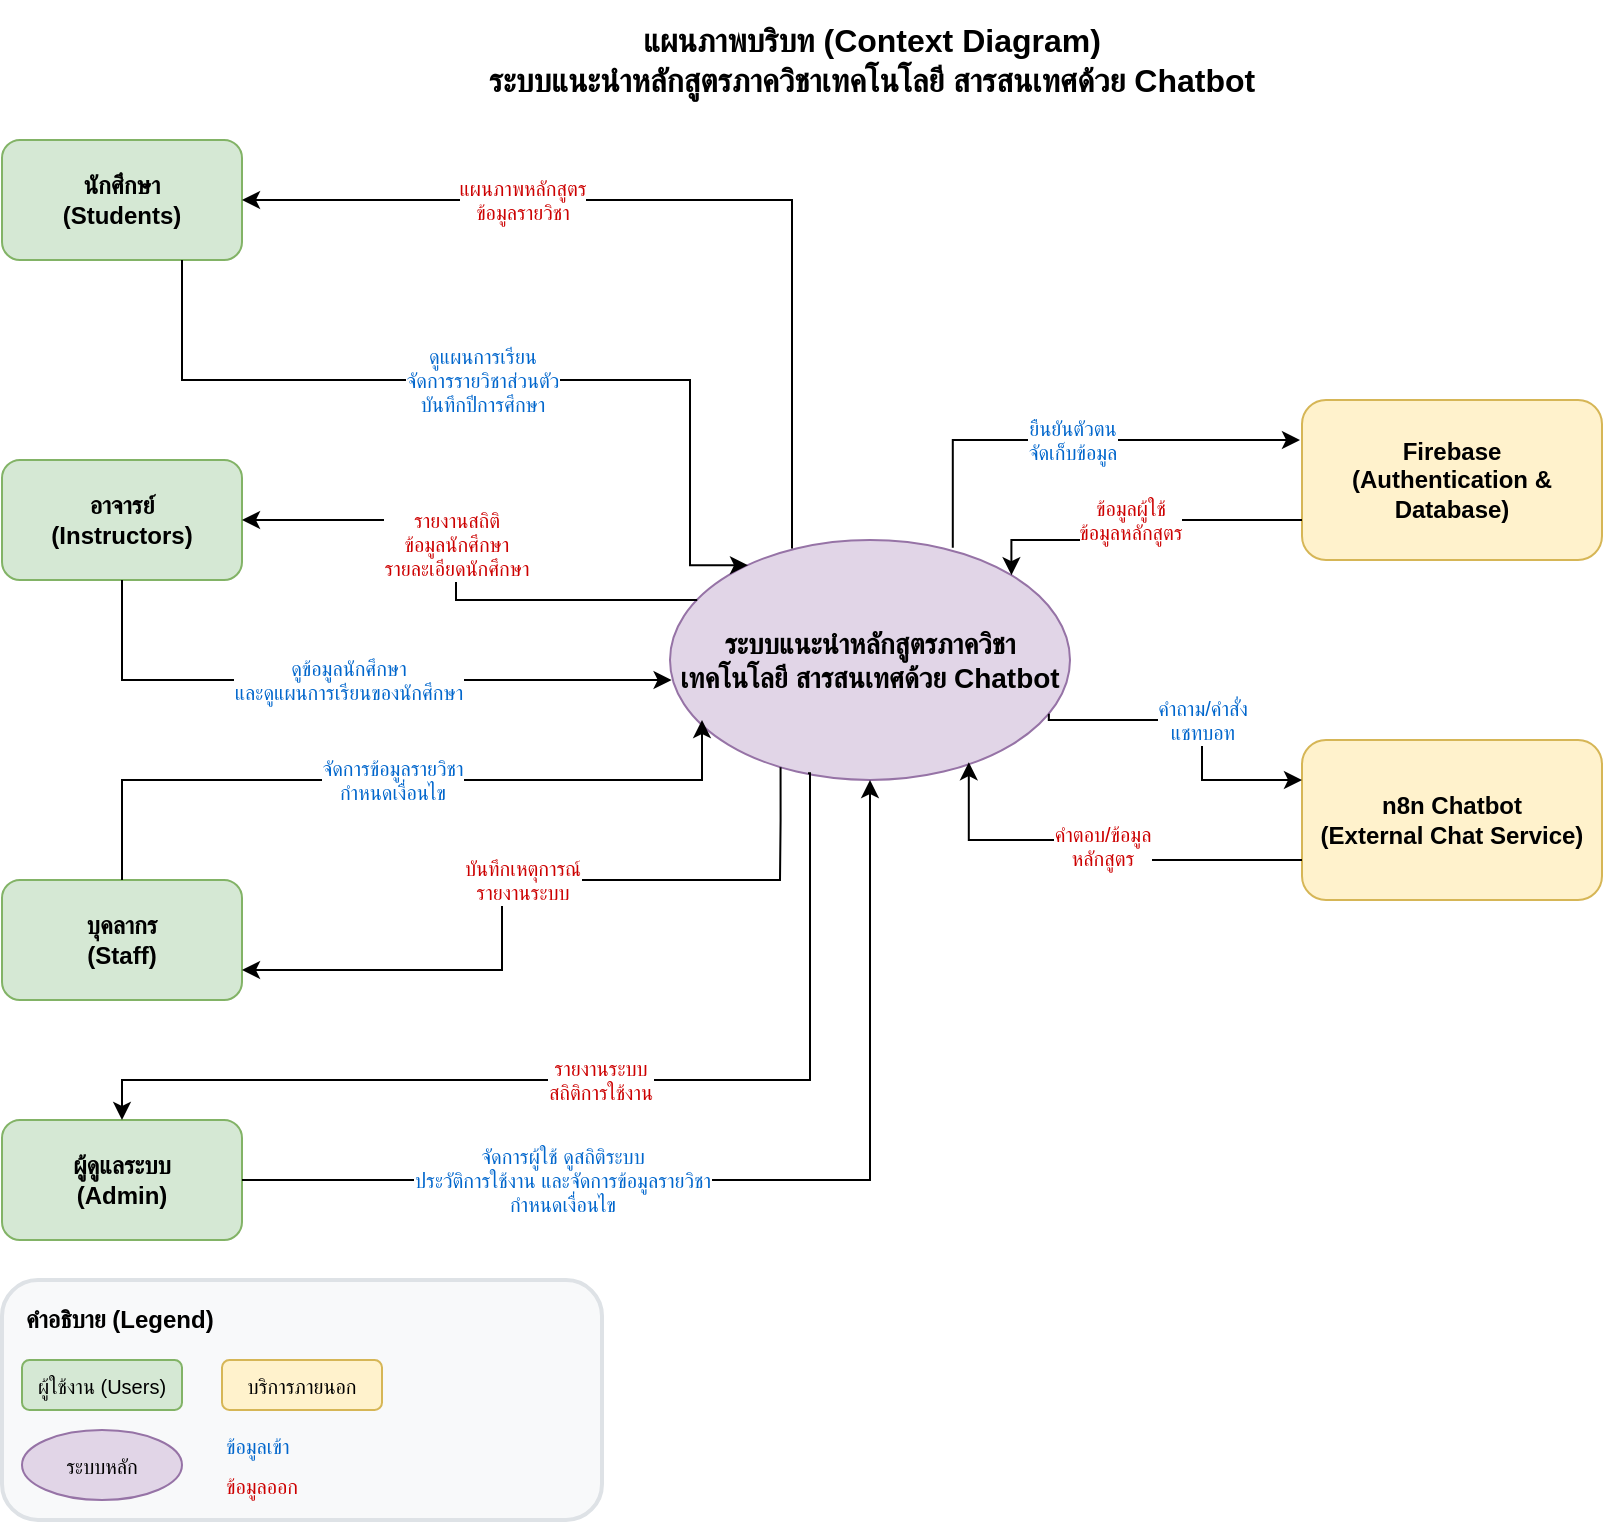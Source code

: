 <mxfile>
    <diagram name="Context Diagram" id="context-diagram">
        <mxGraphModel dx="101" dy="65" grid="1" gridSize="10" guides="1" tooltips="1" connect="1" arrows="1" fold="1" page="1" pageScale="1" pageWidth="1169" pageHeight="827" math="0" shadow="0">
            <root>
                <mxCell id="0"/>
                <mxCell id="1" parent="0"/>
                <mxCell id="system" value="ระบบแนะนำหลักสูตรภาควิชาเทคโนโลยี สารสนเทศด้วย Chatbot" style="ellipse;whiteSpace=wrap;html=1;fillColor=#e1d5e7;strokeColor=#9673a6;fontSize=14;fontStyle=1;" parent="1" vertex="1">
                    <mxGeometry x="484" y="350" width="200" height="120" as="geometry"/>
                </mxCell>
                <mxCell id="student" value="นักศึกษา&#xa;(Students)" style="rounded=1;whiteSpace=wrap;html=1;fillColor=#d5e8d4;strokeColor=#82b366;fontSize=12;fontStyle=1;" parent="1" vertex="1">
                    <mxGeometry x="150" y="150" width="120" height="60" as="geometry"/>
                </mxCell>
                <mxCell id="instructor" value="อาจารย์&#xa;(Instructors)" style="rounded=1;whiteSpace=wrap;html=1;fillColor=#d5e8d4;strokeColor=#82b366;fontSize=12;fontStyle=1;" vertex="1" parent="1">
                    <mxGeometry x="150" y="310" width="120" height="60" as="geometry"/>
                </mxCell>
                <mxCell id="staff" value="บุคลากร&#xa;(Staff)" style="rounded=1;whiteSpace=wrap;html=1;fillColor=#d5e8d4;strokeColor=#82b366;fontSize=12;fontStyle=1;" parent="1" vertex="1">
                    <mxGeometry x="150" y="520" width="120" height="60" as="geometry"/>
                </mxCell>
                <mxCell id="admin" value="ผู้ดูแลระบบ&#xa;(Admin)" style="rounded=1;whiteSpace=wrap;html=1;fillColor=#d5e8d4;strokeColor=#82b366;fontSize=12;fontStyle=1;" vertex="1" parent="1">
                    <mxGeometry x="150" y="640" width="120" height="60" as="geometry"/>
                </mxCell>
                <mxCell id="firebase" value="Firebase&#xa;(Authentication &amp; Database)" style="rounded=1;whiteSpace=wrap;html=1;fillColor=#fff2cc;strokeColor=#d6b656;fontSize=12;fontStyle=1;" parent="1" vertex="1">
                    <mxGeometry x="800" y="280" width="150" height="80" as="geometry"/>
                </mxCell>
                <mxCell id="n8n" value="n8n Chatbot&#xa;(External Chat Service)" style="rounded=1;whiteSpace=wrap;html=1;fillColor=#fff2cc;strokeColor=#d6b656;fontSize=12;fontStyle=1;" parent="1" vertex="1">
                    <mxGeometry x="800" y="450" width="150" height="80" as="geometry"/>
                </mxCell>
                <mxCell id="flow1" value="ดูแผนการเรียน&#xa;จัดการรายวิชาส่วนตัว&#xa;บันทึกปีการศึกษา" style="edgeStyle=orthogonalEdgeStyle;rounded=0;orthogonalLoop=1;jettySize=auto;html=1;exitX=0.75;exitY=1;exitDx=0;exitDy=0;entryX=0.195;entryY=0.105;entryDx=0;entryDy=0;fontSize=10;fontColor=#0066CC;entryPerimeter=0;" parent="1" source="student" target="system" edge="1">
                    <mxGeometry x="-0.036" relative="1" as="geometry">
                        <Array as="points">
                            <mxPoint x="240" y="270"/>
                            <mxPoint x="494" y="270"/>
                            <mxPoint x="494" y="363"/>
                        </Array>
                        <mxPoint as="offset"/>
                    </mxGeometry>
                </mxCell>
                <mxCell id="flow2" value="แผนภาพหลักสูตร&#xa;ข้อมูลรายวิชา" style="edgeStyle=orthogonalEdgeStyle;rounded=0;orthogonalLoop=1;jettySize=auto;html=1;exitX=0.305;exitY=0.035;exitDx=0;exitDy=0;entryX=1;entryY=0.5;entryDx=0;entryDy=0;fontSize=10;fontColor=#CC0000;exitPerimeter=0;" parent="1" source="system" target="student" edge="1">
                    <mxGeometry x="0.377" relative="1" as="geometry">
                        <Array as="points">
                            <mxPoint x="545" y="180"/>
                        </Array>
                        <mxPoint as="offset"/>
                    </mxGeometry>
                </mxCell>
                <mxCell id="flow3" value="&lt;font style=&quot;color: rgb(0, 102, 204);&quot;&gt;ดูข้อมูลนักศึกษา&lt;/font&gt;&lt;div&gt;&lt;font style=&quot;color: rgb(0, 102, 204);&quot;&gt;และดูแผนการเรียนของนักศึกษา&lt;/font&gt;&lt;br&gt;&lt;/div&gt;" style="edgeStyle=orthogonalEdgeStyle;rounded=0;orthogonalLoop=1;jettySize=auto;html=1;exitX=0.5;exitY=1;exitDx=0;exitDy=0;fontSize=10;fontColor=#0066CC;entryX=0.004;entryY=0.578;entryDx=0;entryDy=0;entryPerimeter=0;" parent="1" source="instructor" target="system" edge="1">
                    <mxGeometry x="-0.001" relative="1" as="geometry">
                        <Array as="points">
                            <mxPoint x="210" y="420"/>
                            <mxPoint x="485" y="420"/>
                        </Array>
                        <mxPoint x="490" y="430" as="targetPoint"/>
                        <mxPoint as="offset"/>
                    </mxGeometry>
                </mxCell>
                <mxCell id="flow4" value="รายงานสถิติ&#xa;ข้อมูลนักศึกษา&#xa;รายละเอียดนักศึกษา" style="edgeStyle=orthogonalEdgeStyle;rounded=0;orthogonalLoop=1;jettySize=auto;html=1;exitX=0.068;exitY=0.25;exitDx=0;exitDy=0;fontSize=10;fontColor=#CC0000;exitPerimeter=0;entryX=1;entryY=0.5;entryDx=0;entryDy=0;" parent="1" source="system" target="instructor" edge="1">
                    <mxGeometry x="0.115" relative="1" as="geometry">
                        <Array as="points"/>
                        <mxPoint as="offset"/>
                        <mxPoint x="270" y="380" as="targetPoint"/>
                    </mxGeometry>
                </mxCell>
                <mxCell id="flow5" value="จัดการข้อมูลรายวิชา&#xa;กำหนดเงื่อนไข" style="edgeStyle=orthogonalEdgeStyle;rounded=0;orthogonalLoop=1;jettySize=auto;html=1;exitX=0.5;exitY=0;exitDx=0;exitDy=0;fontSize=10;fontColor=#0066CC;" parent="1" source="staff" edge="1">
                    <mxGeometry x="-0.001" relative="1" as="geometry">
                        <Array as="points">
                            <mxPoint x="210" y="470"/>
                            <mxPoint x="500" y="470"/>
                        </Array>
                        <mxPoint x="500" y="440" as="targetPoint"/>
                        <mxPoint as="offset"/>
                    </mxGeometry>
                </mxCell>
                <mxCell id="flow6" value="บันทึกเหตุการณ์&#xa;รายงานระบบ" style="edgeStyle=orthogonalEdgeStyle;rounded=0;orthogonalLoop=1;jettySize=auto;html=1;entryX=1;entryY=0.75;entryDx=0;entryDy=0;fontSize=10;fontColor=#CC0000;exitX=0.25;exitY=1;exitDx=0;exitDy=0;" parent="1" source="system" target="staff" edge="1">
                    <mxGeometry relative="1" as="geometry">
                        <Array as="points">
                            <mxPoint x="539" y="490"/>
                            <mxPoint x="539" y="490"/>
                            <mxPoint x="539" y="520"/>
                            <mxPoint x="400" y="520"/>
                            <mxPoint x="400" y="565"/>
                        </Array>
                    </mxGeometry>
                </mxCell>
                <mxCell id="flow7" value="ยืนยันตัวตน&#xa;จัดเก็บข้อมูล" style="edgeStyle=orthogonalEdgeStyle;rounded=0;orthogonalLoop=1;jettySize=auto;html=1;exitX=0.707;exitY=0.032;exitDx=0;exitDy=0;fontSize=10;fontColor=#0066CC;exitPerimeter=0;" parent="1" source="system" edge="1">
                    <mxGeometry relative="1" as="geometry">
                        <Array as="points">
                            <mxPoint x="625" y="300"/>
                            <mxPoint x="799" y="300"/>
                        </Array>
                        <mxPoint x="799" y="300" as="targetPoint"/>
                    </mxGeometry>
                </mxCell>
                <mxCell id="flow8" value="ข้อมูลผู้ใช้&#xa;ข้อมูลหลักสูตร" style="edgeStyle=orthogonalEdgeStyle;rounded=0;orthogonalLoop=1;jettySize=auto;html=1;exitX=0;exitY=0.75;exitDx=0;exitDy=0;entryX=1;entryY=0;entryDx=0;entryDy=0;fontSize=10;fontColor=#CC0000;" parent="1" source="firebase" target="system" edge="1">
                    <mxGeometry relative="1" as="geometry">
                        <Array as="points">
                            <mxPoint x="700" y="340"/>
                            <mxPoint x="700" y="350"/>
                            <mxPoint x="655" y="350"/>
                        </Array>
                    </mxGeometry>
                </mxCell>
                <mxCell id="flow9" value="คำถาม/คำสั่ง&#xa;แชทบอท" style="edgeStyle=orthogonalEdgeStyle;rounded=0;orthogonalLoop=1;jettySize=auto;html=1;exitX=1;exitY=0.75;exitDx=0;exitDy=0;entryX=0;entryY=0.25;entryDx=0;entryDy=0;fontSize=10;fontColor=#0066CC;" parent="1" source="system" target="n8n" edge="1">
                    <mxGeometry relative="1" as="geometry">
                        <Array as="points">
                            <mxPoint x="750" y="440"/>
                            <mxPoint x="750" y="470"/>
                        </Array>
                    </mxGeometry>
                </mxCell>
                <mxCell id="flow10" value="คำตอบ/ข้อมูล&#xa;หลักสูตร" style="edgeStyle=orthogonalEdgeStyle;rounded=0;orthogonalLoop=1;jettySize=auto;html=1;exitX=0;exitY=0.75;exitDx=0;exitDy=0;entryX=0.747;entryY=0.926;entryDx=0;entryDy=0;fontSize=10;fontColor=#CC0000;entryPerimeter=0;" parent="1" source="n8n" target="system" edge="1">
                    <mxGeometry relative="1" as="geometry">
                        <Array as="points">
                            <mxPoint x="700" y="510"/>
                            <mxPoint x="700" y="500"/>
                            <mxPoint x="633" y="500"/>
                        </Array>
                    </mxGeometry>
                </mxCell>
                <mxCell id="flow11" value="จัดการผู้ใช้ ดูสถิติระบบ&lt;br&gt;ประวัติการใช้งาน และ&lt;span style=&quot;color: rgb(0, 102, 204);&quot;&gt;จัดการข้อมูลรายวิชา&lt;/span&gt;&lt;br&gt;&lt;span style=&quot;color: rgb(0, 102, 204);&quot;&gt;กำหนดเงื่อนไข&lt;/span&gt;" style="edgeStyle=orthogonalEdgeStyle;rounded=0;orthogonalLoop=1;jettySize=auto;html=1;exitX=1;exitY=0.5;exitDx=0;exitDy=0;entryX=0.5;entryY=1;entryDx=0;entryDy=0;fontSize=10;fontColor=#0066CC;" edge="1" parent="1" source="admin" target="system">
                    <mxGeometry x="-0.377" relative="1" as="geometry">
                        <Array as="points">
                            <mxPoint x="584" y="670"/>
                        </Array>
                        <mxPoint as="offset"/>
                    </mxGeometry>
                </mxCell>
                <mxCell id="flow12" value="รายงานระบบ&#xa;สถิติการใช้งาน" style="edgeStyle=orthogonalEdgeStyle;rounded=0;orthogonalLoop=1;jettySize=auto;html=1;exitX=0.345;exitY=0.972;exitDx=0;exitDy=0;entryX=0.5;entryY=0;entryDx=0;entryDy=0;fontSize=10;fontColor=#CC0000;exitPerimeter=0;" edge="1" parent="1" source="system" target="admin">
                    <mxGeometry relative="1" as="geometry">
                        <Array as="points">
                            <mxPoint x="554" y="467"/>
                            <mxPoint x="554" y="620"/>
                            <mxPoint x="210" y="620"/>
                        </Array>
                    </mxGeometry>
                </mxCell>
                <mxCell id="title" value="แผนภาพบริบท (Context Diagram)&lt;br&gt;ระบบแนะนำหลักสูตรภาควิชาเทคโนโลยี สารสนเทศด้วย Chatbot" style="text;html=1;strokeColor=none;fillColor=none;align=center;verticalAlign=middle;whiteSpace=wrap;rounded=0;fontSize=16;fontStyle=1;" parent="1" vertex="1">
                    <mxGeometry x="350" y="80" width="470" height="60" as="geometry"/>
                </mxCell>
                <mxCell id="2" value="" style="group" parent="1" vertex="1" connectable="0">
                    <mxGeometry x="150" y="720" width="300" height="120" as="geometry"/>
                </mxCell>
                <mxCell id="legend-bg" value="" style="rounded=1;whiteSpace=wrap;html=1;fillColor=#f8f9fa;strokeColor=#dee2e6;strokeWidth=2;" parent="2" vertex="1">
                    <mxGeometry width="300" height="120" as="geometry"/>
                </mxCell>
                <mxCell id="legend-title" value="คำอธิบาย (Legend)" style="text;html=1;strokeColor=none;fillColor=none;align=left;verticalAlign=middle;whiteSpace=wrap;rounded=0;fontSize=12;fontStyle=1;" parent="2" vertex="1">
                    <mxGeometry x="10" y="10" width="120" height="20" as="geometry"/>
                </mxCell>
                <mxCell id="legend-users" value="ผู้ใช้งาน (Users)" style="rounded=1;whiteSpace=wrap;html=1;fillColor=#d5e8d4;strokeColor=#82b366;fontSize=10;" parent="2" vertex="1">
                    <mxGeometry x="10" y="40" width="80" height="25" as="geometry"/>
                </mxCell>
                <mxCell id="legend-system" value="ระบบหลัก" style="ellipse;whiteSpace=wrap;html=1;fillColor=#e1d5e7;strokeColor=#9673a6;fontSize=10;" parent="2" vertex="1">
                    <mxGeometry x="10" y="75" width="80" height="35" as="geometry"/>
                </mxCell>
                <mxCell id="legend-external" value="บริการภายนอก" style="rounded=1;whiteSpace=wrap;html=1;fillColor=#fff2cc;strokeColor=#d6b656;fontSize=10;" parent="2" vertex="1">
                    <mxGeometry x="110" y="40" width="80" height="25" as="geometry"/>
                </mxCell>
                <mxCell id="legend-input" value="ข้อมูลเข้า" style="text;html=1;strokeColor=none;fillColor=none;align=left;verticalAlign=middle;whiteSpace=wrap;rounded=0;fontSize=10;fontColor=#0066CC;" parent="2" vertex="1">
                    <mxGeometry x="110" y="75" width="60" height="15" as="geometry"/>
                </mxCell>
                <mxCell id="legend-output" value="ข้อมูลออก" style="text;html=1;strokeColor=none;fillColor=none;align=left;verticalAlign=middle;whiteSpace=wrap;rounded=0;fontSize=10;fontColor=#CC0000;" parent="2" vertex="1">
                    <mxGeometry x="110" y="95" width="60" height="15" as="geometry"/>
                </mxCell>
            </root>
        </mxGraphModel>
    </diagram>
</mxfile>